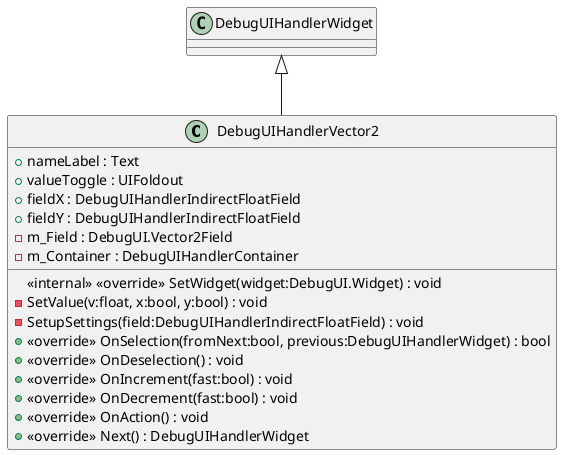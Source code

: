@startuml
class DebugUIHandlerVector2 {
    + nameLabel : Text
    + valueToggle : UIFoldout
    + fieldX : DebugUIHandlerIndirectFloatField
    + fieldY : DebugUIHandlerIndirectFloatField
    - m_Field : DebugUI.Vector2Field
    - m_Container : DebugUIHandlerContainer
    <<internal>> <<override>> SetWidget(widget:DebugUI.Widget) : void
    - SetValue(v:float, x:bool, y:bool) : void
    - SetupSettings(field:DebugUIHandlerIndirectFloatField) : void
    + <<override>> OnSelection(fromNext:bool, previous:DebugUIHandlerWidget) : bool
    + <<override>> OnDeselection() : void
    + <<override>> OnIncrement(fast:bool) : void
    + <<override>> OnDecrement(fast:bool) : void
    + <<override>> OnAction() : void
    + <<override>> Next() : DebugUIHandlerWidget
}
DebugUIHandlerWidget <|-- DebugUIHandlerVector2
@enduml
